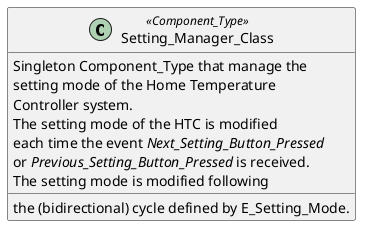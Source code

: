 @startuml

class Setting_Manager_Class <<Component_Type>>
{
  Singleton Component_Type that manage the 
  setting mode of the Home Temperature
  Controller system.
  The setting mode of the HTC is modified
  each time the event //Next_Setting_Button_Pressed//
  or //Previous_Setting_Button_Pressed// is received.
  The setting mode is modified following
  the (bidirectional) cycle defined by E_Setting_Mode.
}

@enduml